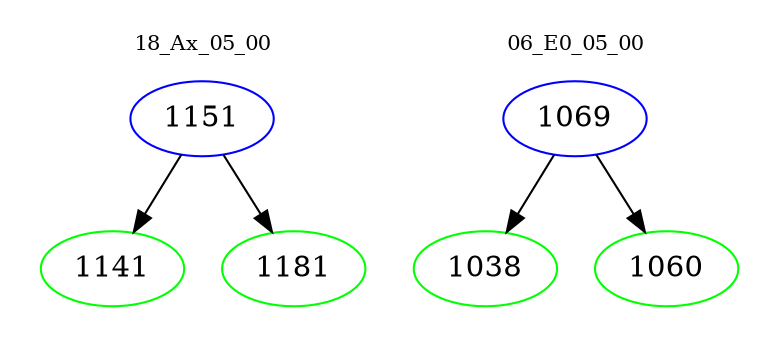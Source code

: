digraph{
subgraph cluster_0 {
color = white
label = "18_Ax_05_00";
fontsize=10;
T0_1151 [label="1151", color="blue"]
T0_1151 -> T0_1141 [color="black"]
T0_1141 [label="1141", color="green"]
T0_1151 -> T0_1181 [color="black"]
T0_1181 [label="1181", color="green"]
}
subgraph cluster_1 {
color = white
label = "06_E0_05_00";
fontsize=10;
T1_1069 [label="1069", color="blue"]
T1_1069 -> T1_1038 [color="black"]
T1_1038 [label="1038", color="green"]
T1_1069 -> T1_1060 [color="black"]
T1_1060 [label="1060", color="green"]
}
}
